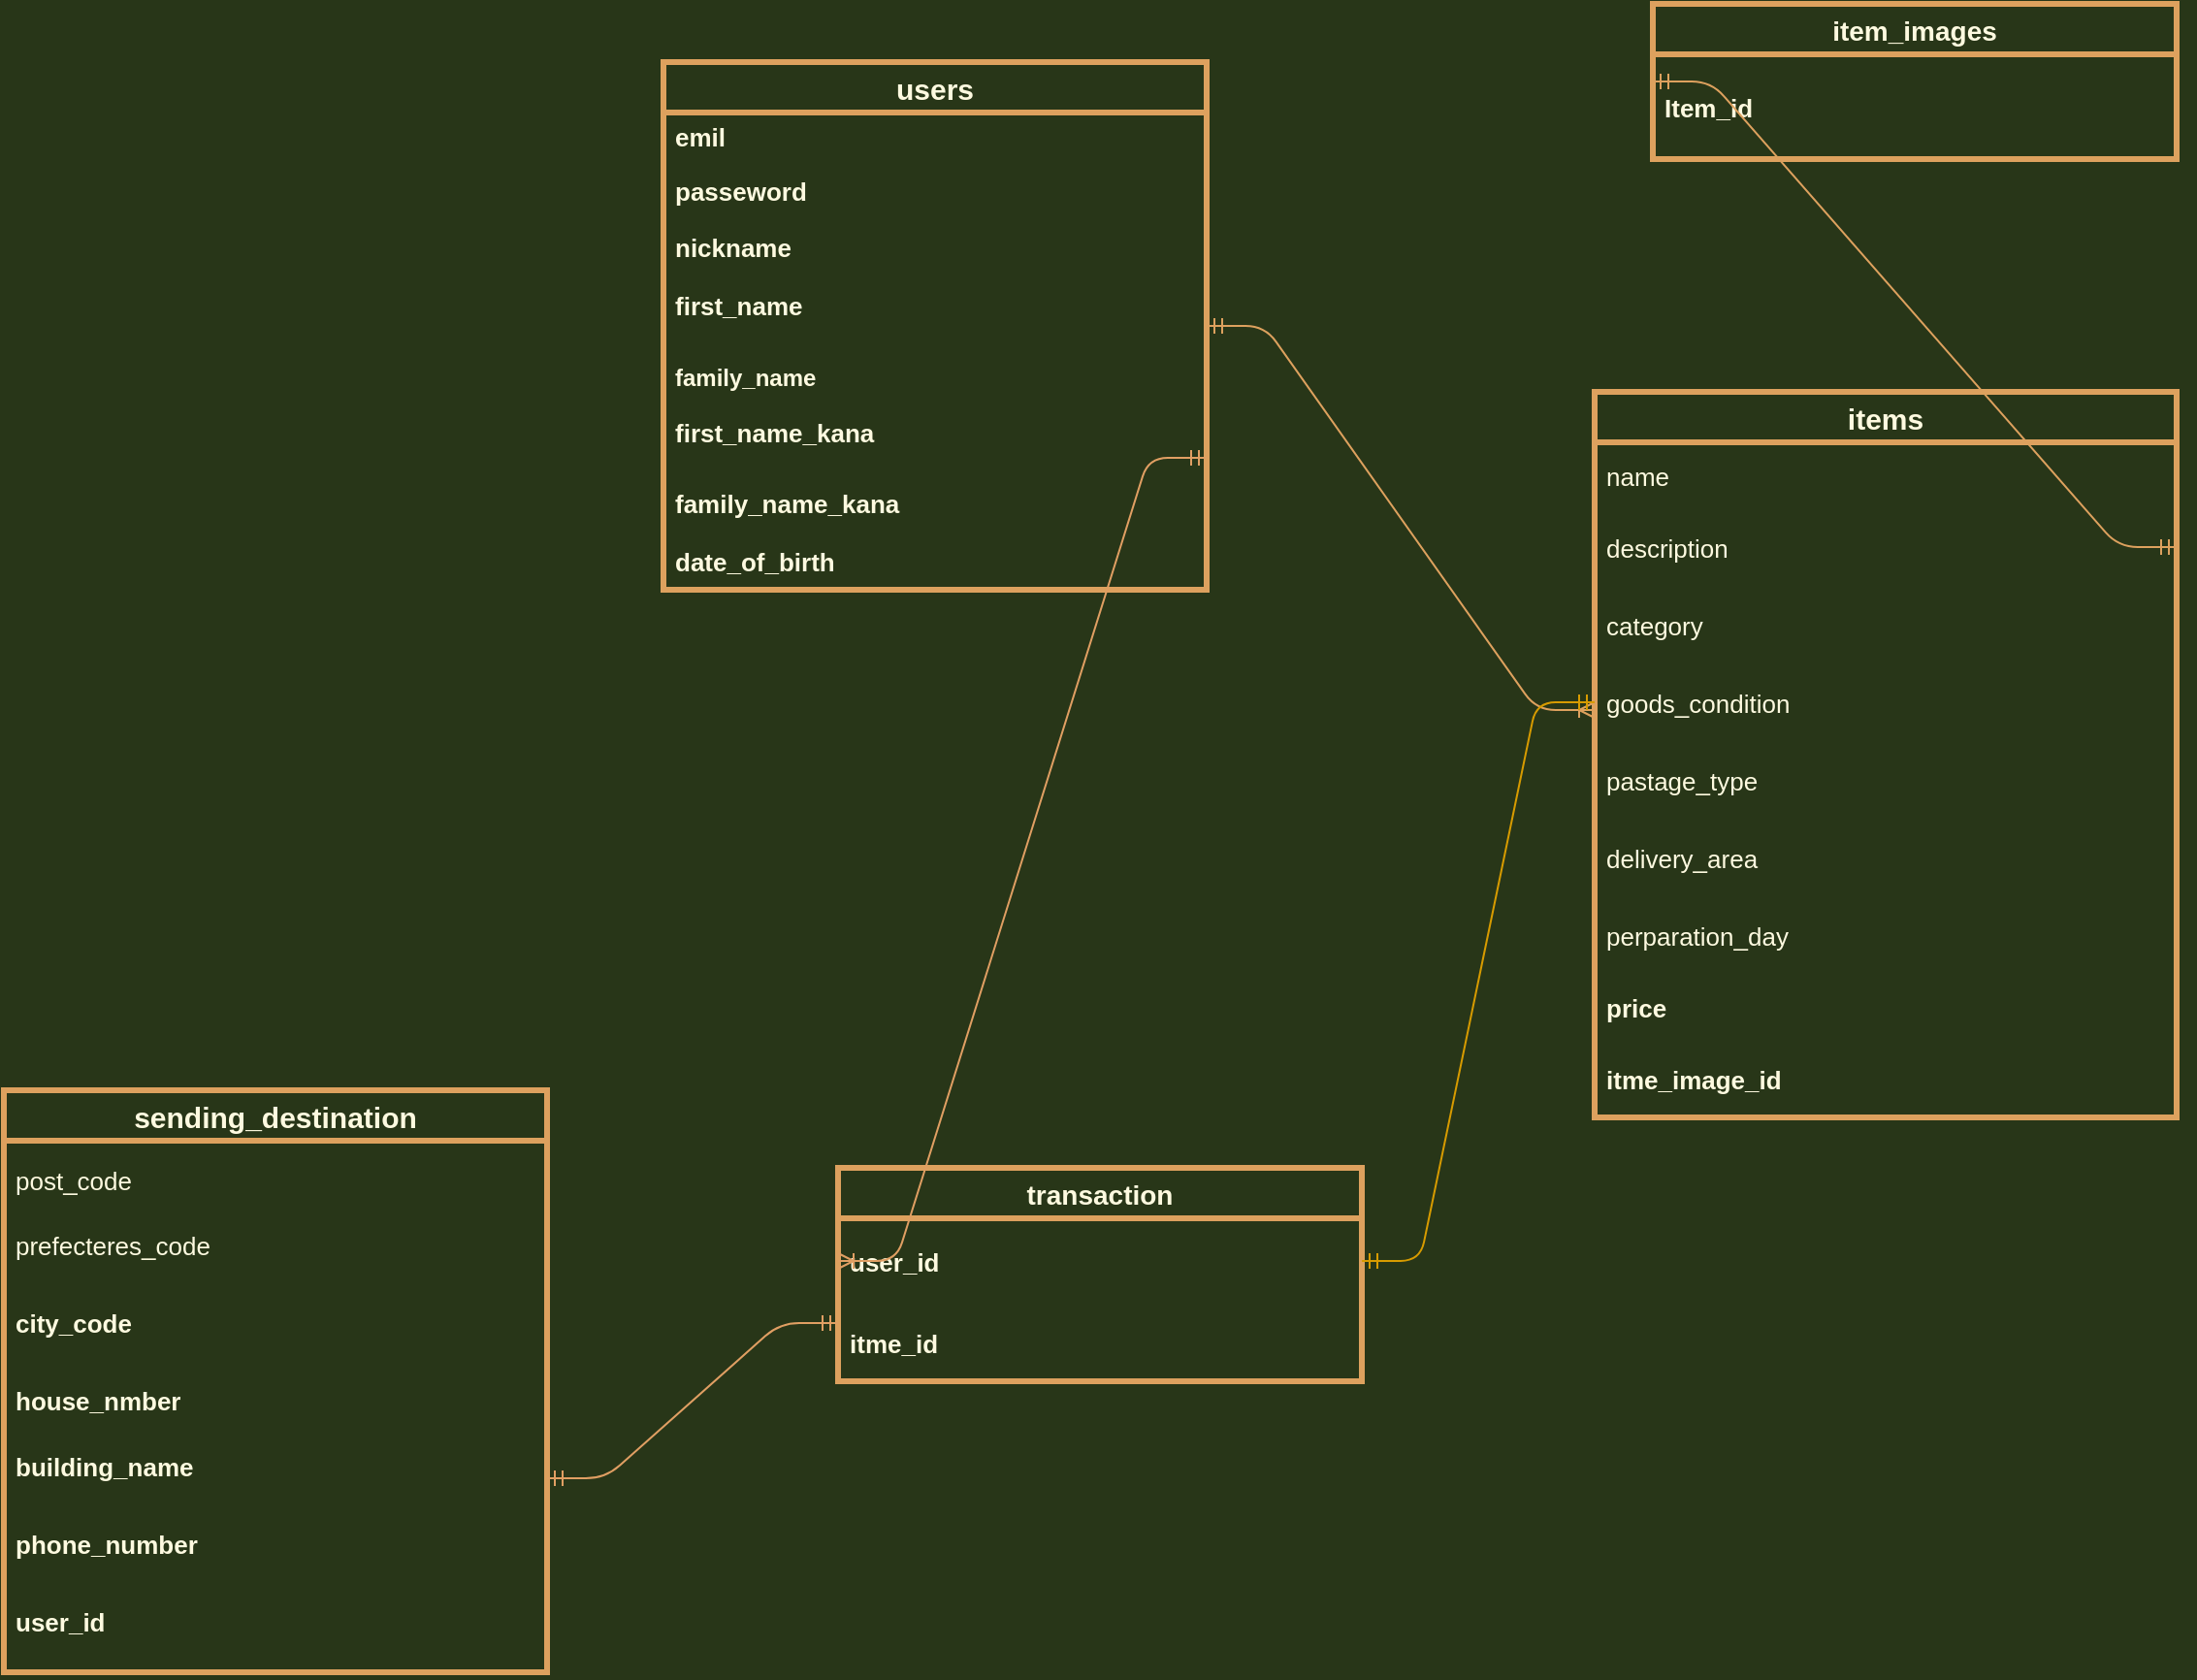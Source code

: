 <mxfile version="13.6.5">
    <diagram id="8gf8R88oxA1e6QX8hpdY" name="ページ1">
        <mxGraphModel dx="898" dy="529" grid="1" gridSize="10" guides="1" tooltips="1" connect="1" arrows="1" fold="1" page="1" pageScale="1" pageWidth="1654" pageHeight="1169" background="#283618" math="0" shadow="0">
            <root>
                <mxCell id="0"/>
                <mxCell id="1" parent="0"/>
                <mxCell id="54" value="items" style="swimlane;fontStyle=1;childLayout=stackLayout;horizontal=1;startSize=26;fillColor=none;horizontalStack=0;resizeParent=1;resizeParentMax=0;resizeLast=0;collapsible=1;marginBottom=0;strokeColor=#DDA15E;fontFamily=Helvetica;fontSize=15;strokeWidth=3;arcSize=15;fontColor=#FEFAE0;" parent="1" vertex="1">
                    <mxGeometry x="940" y="280" width="300" height="374" as="geometry"/>
                </mxCell>
                <mxCell id="55" value="name" style="text;strokeColor=none;fillColor=none;align=left;verticalAlign=middle;spacingLeft=4;spacingRight=4;overflow=hidden;rotatable=0;points=[[0,0.5],[1,0.5]];portConstraint=eastwest;fontStyle=0;strokeWidth=3;arcSize=15;fontSize=13;fontColor=#FEFAE0;" parent="54" vertex="1">
                    <mxGeometry y="26" width="300" height="34" as="geometry"/>
                </mxCell>
                <mxCell id="56" value="description" style="text;strokeColor=none;fillColor=none;align=left;verticalAlign=middle;spacingLeft=4;spacingRight=4;overflow=hidden;rotatable=0;points=[[0,0.5],[1,0.5]];portConstraint=eastwest;strokeWidth=3;arcSize=15;fontSize=13;fontColor=#FEFAE0;" parent="54" vertex="1">
                    <mxGeometry y="60" width="300" height="40" as="geometry"/>
                </mxCell>
                <mxCell id="57" value="category" style="text;strokeColor=none;fillColor=none;align=left;verticalAlign=middle;spacingLeft=4;spacingRight=4;overflow=hidden;rotatable=0;points=[[0,0.5],[1,0.5]];portConstraint=eastwest;strokeWidth=3;arcSize=15;fontSize=13;fontColor=#FEFAE0;" parent="54" vertex="1">
                    <mxGeometry y="100" width="300" height="40" as="geometry"/>
                </mxCell>
                <mxCell id="53" value="goods_condition" style="text;strokeColor=none;fillColor=none;align=left;verticalAlign=middle;spacingLeft=4;spacingRight=4;overflow=hidden;rotatable=0;points=[[0,0.5],[1,0.5]];portConstraint=eastwest;strokeWidth=3;arcSize=15;fontSize=13;fontColor=#FEFAE0;" parent="54" vertex="1">
                    <mxGeometry y="140" width="300" height="40" as="geometry"/>
                </mxCell>
                <mxCell id="58" value="pastage_type" style="text;strokeColor=none;fillColor=none;align=left;verticalAlign=middle;spacingLeft=4;spacingRight=4;overflow=hidden;rotatable=0;points=[[0,0.5],[1,0.5]];portConstraint=eastwest;strokeWidth=3;arcSize=15;fontSize=13;fontColor=#FEFAE0;" parent="54" vertex="1">
                    <mxGeometry y="180" width="300" height="40" as="geometry"/>
                </mxCell>
                <mxCell id="117" value="delivery_area" style="text;strokeColor=none;fillColor=none;align=left;verticalAlign=middle;spacingLeft=4;spacingRight=4;overflow=hidden;rotatable=0;points=[[0,0.5],[1,0.5]];portConstraint=eastwest;strokeWidth=3;arcSize=15;fontSize=13;fontColor=#FEFAE0;" parent="54" vertex="1">
                    <mxGeometry y="220" width="300" height="40" as="geometry"/>
                </mxCell>
                <mxCell id="60" value="perparation_day" style="text;strokeColor=none;fillColor=none;align=left;verticalAlign=middle;spacingLeft=4;spacingRight=4;overflow=hidden;rotatable=0;points=[[0,0.5],[1,0.5]];portConstraint=eastwest;strokeWidth=3;arcSize=15;fontSize=13;fontColor=#FEFAE0;" parent="54" vertex="1">
                    <mxGeometry y="260" width="300" height="40" as="geometry"/>
                </mxCell>
                <mxCell id="73" value="price" style="text;strokeColor=none;fillColor=none;align=left;verticalAlign=middle;spacingLeft=4;spacingRight=4;overflow=hidden;rotatable=0;points=[[0,0.5],[1,0.5]];portConstraint=eastwest;strokeWidth=3;fontStyle=1;arcSize=15;fontSize=13;fontColor=#FEFAE0;" parent="54" vertex="1">
                    <mxGeometry y="300" width="300" height="34" as="geometry"/>
                </mxCell>
                <mxCell id="76" value="itme_image_id" style="text;strokeColor=none;fillColor=none;align=left;verticalAlign=middle;spacingLeft=4;spacingRight=4;overflow=hidden;rotatable=0;points=[[0,0.5],[1,0.5]];portConstraint=eastwest;strokeWidth=3;fontStyle=1;arcSize=15;fontSize=13;fontColor=#FEFAE0;" parent="54" vertex="1">
                    <mxGeometry y="334" width="300" height="40" as="geometry"/>
                </mxCell>
                <mxCell id="77" value="item_images" style="swimlane;fontStyle=1;childLayout=stackLayout;horizontal=1;startSize=26;fillColor=none;horizontalStack=0;resizeParent=1;resizeParentMax=0;resizeLast=0;collapsible=1;marginBottom=0;strokeWidth=3;fontSize=14;arcSize=15;strokeColor=#DDA15E;fontColor=#FEFAE0;" parent="1" vertex="1">
                    <mxGeometry x="970" y="80" width="270" height="80" as="geometry"/>
                </mxCell>
                <mxCell id="78" value="Item_id" style="text;strokeColor=none;fillColor=none;align=left;verticalAlign=middle;spacingLeft=4;spacingRight=4;overflow=hidden;rotatable=0;points=[[0,0.5],[1,0.5]];portConstraint=eastwest;arcSize=15;fontSize=13;fontStyle=1;fontColor=#FEFAE0;" parent="77" vertex="1">
                    <mxGeometry y="26" width="270" height="54" as="geometry"/>
                </mxCell>
                <mxCell id="108" value="" style="edgeStyle=entityRelationEdgeStyle;fontSize=12;html=1;endArrow=ERoneToMany;startArrow=ERmandOne;strokeColor=#DDA15E;fillColor=#BC6C25;exitX=1;exitY=0.5;exitDx=0;exitDy=0;" parent="1" source="47" edge="1">
                    <mxGeometry width="100" height="100" relative="1" as="geometry">
                        <mxPoint x="760" y="460" as="sourcePoint"/>
                        <mxPoint x="940" y="444" as="targetPoint"/>
                    </mxGeometry>
                </mxCell>
                <mxCell id="109" value="" style="edgeStyle=entityRelationEdgeStyle;fontSize=12;html=1;endArrow=ERmandOne;startArrow=ERmandOne;strokeColor=#DDA15E;fillColor=#BC6C25;exitX=1;exitY=0.5;exitDx=0;exitDy=0;entryX=0;entryY=0.5;entryDx=0;entryDy=0;" parent="1" source="56" target="77" edge="1">
                    <mxGeometry width="100" height="100" relative="1" as="geometry">
                        <mxPoint x="1055" y="260" as="sourcePoint"/>
                        <mxPoint x="1155" y="160" as="targetPoint"/>
                    </mxGeometry>
                </mxCell>
                <mxCell id="47" value="users" style="swimlane;fontStyle=1;childLayout=stackLayout;horizontal=1;startSize=26;fillColor=none;horizontalStack=0;resizeParent=1;resizeParentMax=0;resizeLast=0;collapsible=1;marginBottom=0;strokeColor=#DDA15E;fontFamily=Helvetica;fontSize=15;strokeWidth=3;arcSize=15;fontColor=#FEFAE0;" parent="1" vertex="1">
                    <mxGeometry x="460" y="110" width="280" height="272" as="geometry"/>
                </mxCell>
                <mxCell id="48" value="emil" style="text;strokeColor=none;fillColor=none;align=left;verticalAlign=middle;spacingLeft=4;spacingRight=4;overflow=hidden;rotatable=0;points=[[0,0.5],[1,0.5]];portConstraint=eastwest;strokeWidth=3;fontStyle=1;arcSize=15;fontSize=13;fontColor=#FEFAE0;" parent="47" vertex="1">
                    <mxGeometry y="26" width="280" height="24" as="geometry"/>
                </mxCell>
                <mxCell id="50" value="passeword" style="text;strokeColor=none;fillColor=none;align=left;verticalAlign=middle;spacingLeft=4;spacingRight=4;overflow=hidden;rotatable=0;points=[[0,0.5],[1,0.5]];portConstraint=eastwest;strokeWidth=3;fontStyle=1;arcSize=15;fontSize=13;fontColor=#FEFAE0;" parent="47" vertex="1">
                    <mxGeometry y="50" width="280" height="32" as="geometry"/>
                </mxCell>
                <mxCell id="51" value="nickname" style="text;strokeColor=none;fillColor=none;align=left;verticalAlign=middle;spacingLeft=4;spacingRight=4;overflow=hidden;rotatable=0;points=[[0,0.5],[1,0.5]];portConstraint=eastwest;strokeWidth=3;fontStyle=1;arcSize=15;fontSize=13;fontColor=#FEFAE0;" parent="47" vertex="1">
                    <mxGeometry y="82" width="280" height="26" as="geometry"/>
                </mxCell>
                <mxCell id="69" style="edgeStyle=orthogonalEdgeStyle;rounded=0;orthogonalLoop=1;jettySize=auto;html=1;exitX=1;exitY=0.5;exitDx=0;exitDy=0;fontSize=14;strokeWidth=3;arcSize=15;labelBackgroundColor=#283618;strokeColor=#DDA15E;fontColor=#FEFAE0;" parent="47" source="51" target="51" edge="1">
                    <mxGeometry relative="1" as="geometry"/>
                </mxCell>
                <mxCell id="63" value="first_name" style="text;strokeColor=none;fillColor=none;align=left;verticalAlign=middle;spacingLeft=4;spacingRight=4;overflow=hidden;rotatable=0;points=[[0,0.5],[1,0.5]];portConstraint=eastwest;fontStyle=1;fontSize=13;strokeWidth=3;arcSize=15;fontColor=#FEFAE0;" parent="47" vertex="1">
                    <mxGeometry y="108" width="280" height="34" as="geometry"/>
                </mxCell>
                <mxCell id="64" value="family_name" style="text;strokeColor=none;fillColor=none;align=left;verticalAlign=middle;spacingLeft=4;spacingRight=4;overflow=hidden;rotatable=0;points=[[0,0.5],[1,0.5]];portConstraint=eastwest;strokeWidth=3;fontStyle=1;arcSize=15;fontColor=#FEFAE0;" parent="47" vertex="1">
                    <mxGeometry y="142" width="280" height="40" as="geometry"/>
                </mxCell>
                <mxCell id="65" value="first_name_kana&#10;" style="text;strokeColor=none;fillColor=none;align=left;verticalAlign=middle;spacingLeft=4;spacingRight=4;overflow=hidden;rotatable=0;points=[[0,0.5],[1,0.5]];portConstraint=eastwest;strokeWidth=3;fontStyle=1;arcSize=15;fontSize=13;fontColor=#FEFAE0;" parent="47" vertex="1">
                    <mxGeometry y="182" width="280" height="30" as="geometry"/>
                </mxCell>
                <mxCell id="66" value="family_name_kana" style="text;strokeColor=none;fillColor=none;align=left;verticalAlign=middle;spacingLeft=4;spacingRight=4;overflow=hidden;rotatable=0;points=[[0,0.5],[1,0.5]];portConstraint=eastwest;strokeWidth=3;fontStyle=1;arcSize=15;fontSize=13;fontColor=#FEFAE0;" parent="47" vertex="1">
                    <mxGeometry y="212" width="280" height="30" as="geometry"/>
                </mxCell>
                <mxCell id="67" value="date_of_birth" style="text;strokeColor=none;fillColor=none;align=left;verticalAlign=middle;spacingLeft=4;spacingRight=4;overflow=hidden;rotatable=0;points=[[0,0.5],[1,0.5]];portConstraint=eastwest;strokeWidth=3;fontStyle=1;arcSize=15;fontSize=13;fontColor=#FEFAE0;" parent="47" vertex="1">
                    <mxGeometry y="242" width="280" height="30" as="geometry"/>
                </mxCell>
                <mxCell id="82" value="sending_destination" style="swimlane;fontStyle=1;childLayout=stackLayout;horizontal=1;startSize=26;fillColor=none;horizontalStack=0;resizeParent=1;resizeParentMax=0;resizeLast=0;collapsible=1;marginBottom=0;strokeWidth=3;fontSize=15;arcSize=15;strokeColor=#DDA15E;fontColor=#FEFAE0;" parent="1" vertex="1">
                    <mxGeometry x="120" y="640" width="280" height="300" as="geometry"/>
                </mxCell>
                <mxCell id="84" value="post_code" style="text;strokeColor=none;fillColor=none;align=left;verticalAlign=middle;spacingLeft=4;spacingRight=4;overflow=hidden;rotatable=0;points=[[0,0.5],[1,0.5]];portConstraint=eastwest;arcSize=15;fontSize=13;fontColor=#FEFAE0;" parent="82" vertex="1">
                    <mxGeometry y="26" width="280" height="40" as="geometry"/>
                </mxCell>
                <mxCell id="85" value="prefecteres_code" style="text;strokeColor=none;fillColor=none;align=left;verticalAlign=top;spacingLeft=4;spacingRight=4;overflow=hidden;rotatable=0;points=[[0,0.5],[1,0.5]];portConstraint=eastwest;arcSize=15;fontSize=13;fontColor=#FEFAE0;" parent="82" vertex="1">
                    <mxGeometry y="66" width="280" height="40" as="geometry"/>
                </mxCell>
                <mxCell id="86" value="city_code" style="text;strokeColor=none;fillColor=none;align=left;verticalAlign=top;spacingLeft=4;spacingRight=4;overflow=hidden;rotatable=0;points=[[0,0.5],[1,0.5]];portConstraint=eastwest;strokeWidth=3;fontStyle=1;arcSize=15;fontSize=13;fontColor=#FEFAE0;" parent="82" vertex="1">
                    <mxGeometry y="106" width="280" height="40" as="geometry"/>
                </mxCell>
                <mxCell id="87" value="house_nmber" style="text;strokeColor=none;fillColor=none;align=left;verticalAlign=top;spacingLeft=4;spacingRight=4;overflow=hidden;rotatable=0;points=[[0,0.5],[1,0.5]];portConstraint=eastwest;strokeWidth=3;fontStyle=1;fontSize=13;fontColor=#FEFAE0;" parent="82" vertex="1">
                    <mxGeometry y="146" width="280" height="34" as="geometry"/>
                </mxCell>
                <mxCell id="88" value="building_name" style="text;strokeColor=none;fillColor=none;align=left;verticalAlign=top;spacingLeft=4;spacingRight=4;overflow=hidden;rotatable=0;points=[[0,0.5],[1,0.5]];portConstraint=eastwest;strokeWidth=3;fontStyle=1;fontSize=13;fontColor=#FEFAE0;" parent="82" vertex="1">
                    <mxGeometry y="180" width="280" height="40" as="geometry"/>
                </mxCell>
                <mxCell id="90" value="phone_number" style="text;strokeColor=none;fillColor=none;align=left;verticalAlign=top;spacingLeft=4;spacingRight=4;overflow=hidden;rotatable=0;points=[[0,0.5],[1,0.5]];portConstraint=eastwest;strokeWidth=3;fontStyle=1;fontSize=13;fontColor=#FEFAE0;" parent="82" vertex="1">
                    <mxGeometry y="220" width="280" height="40" as="geometry"/>
                </mxCell>
                <mxCell id="89" value="user_id" style="text;strokeColor=none;fillColor=none;align=left;verticalAlign=top;spacingLeft=4;spacingRight=4;overflow=hidden;rotatable=0;points=[[0,0.5],[1,0.5]];portConstraint=eastwest;strokeWidth=3;fontStyle=1;fontSize=13;fontColor=#FEFAE0;" parent="82" vertex="1">
                    <mxGeometry y="260" width="280" height="40" as="geometry"/>
                </mxCell>
                <mxCell id="112" value="transaction" style="swimlane;fontStyle=1;childLayout=stackLayout;horizontal=1;startSize=26;fillColor=none;horizontalStack=0;resizeParent=1;resizeParentMax=0;resizeLast=0;collapsible=1;marginBottom=0;strokeWidth=3;fontSize=14;arcSize=15;strokeColor=#DDA15E;fontColor=#FEFAE0;" parent="1" vertex="1">
                    <mxGeometry x="550" y="680" width="270" height="110" as="geometry"/>
                </mxCell>
                <mxCell id="113" value="user_id" style="text;strokeColor=none;fillColor=none;align=left;verticalAlign=middle;spacingLeft=4;spacingRight=4;overflow=hidden;rotatable=0;points=[[0,0.5],[1,0.5]];portConstraint=eastwest;arcSize=15;fontSize=13;fontStyle=1;fontColor=#FEFAE0;" parent="112" vertex="1">
                    <mxGeometry y="26" width="270" height="44" as="geometry"/>
                </mxCell>
                <mxCell id="114" value="itme_id" style="text;strokeColor=none;fillColor=none;align=left;verticalAlign=middle;spacingLeft=4;spacingRight=4;overflow=hidden;rotatable=0;points=[[0,0.5],[1,0.5]];portConstraint=eastwest;strokeWidth=3;fontStyle=1;arcSize=15;fontSize=13;fontColor=#FEFAE0;" parent="112" vertex="1">
                    <mxGeometry y="70" width="270" height="40" as="geometry"/>
                </mxCell>
                <mxCell id="115" value="" style="edgeStyle=entityRelationEdgeStyle;fontSize=12;html=1;endArrow=ERmandOne;startArrow=ERmandOne;exitX=1;exitY=0.5;exitDx=0;exitDy=0;entryX=0;entryY=0.5;entryDx=0;entryDy=0;fillColor=#ffcd28;strokeColor=#d79b00;gradientColor=#ffa500;" parent="1" source="113" target="53" edge="1">
                    <mxGeometry width="100" height="100" relative="1" as="geometry">
                        <mxPoint x="850" y="550" as="sourcePoint"/>
                        <mxPoint x="950" y="450" as="targetPoint"/>
                    </mxGeometry>
                </mxCell>
                <mxCell id="116" value="" style="edgeStyle=entityRelationEdgeStyle;fontSize=12;html=1;endArrow=ERmandOne;startArrow=ERmandOne;strokeColor=#E09F63;exitX=1;exitY=0.5;exitDx=0;exitDy=0;" parent="1" source="88" edge="1">
                    <mxGeometry width="100" height="100" relative="1" as="geometry">
                        <mxPoint x="740" y="430" as="sourcePoint"/>
                        <mxPoint x="550" y="760" as="targetPoint"/>
                    </mxGeometry>
                </mxCell>
                <mxCell id="119" value="" style="edgeStyle=entityRelationEdgeStyle;fontSize=12;html=1;endArrow=ERoneToMany;startArrow=ERmandOne;strokeColor=#E09F63;exitX=1;exitY=0.75;exitDx=0;exitDy=0;entryX=0;entryY=0.5;entryDx=0;entryDy=0;" parent="1" source="47" target="113" edge="1">
                    <mxGeometry width="100" height="100" relative="1" as="geometry">
                        <mxPoint x="643.333" y="510" as="sourcePoint"/>
                        <mxPoint x="540" y="731.389" as="targetPoint"/>
                    </mxGeometry>
                </mxCell>
            </root>
        </mxGraphModel>
    </diagram>
</mxfile>